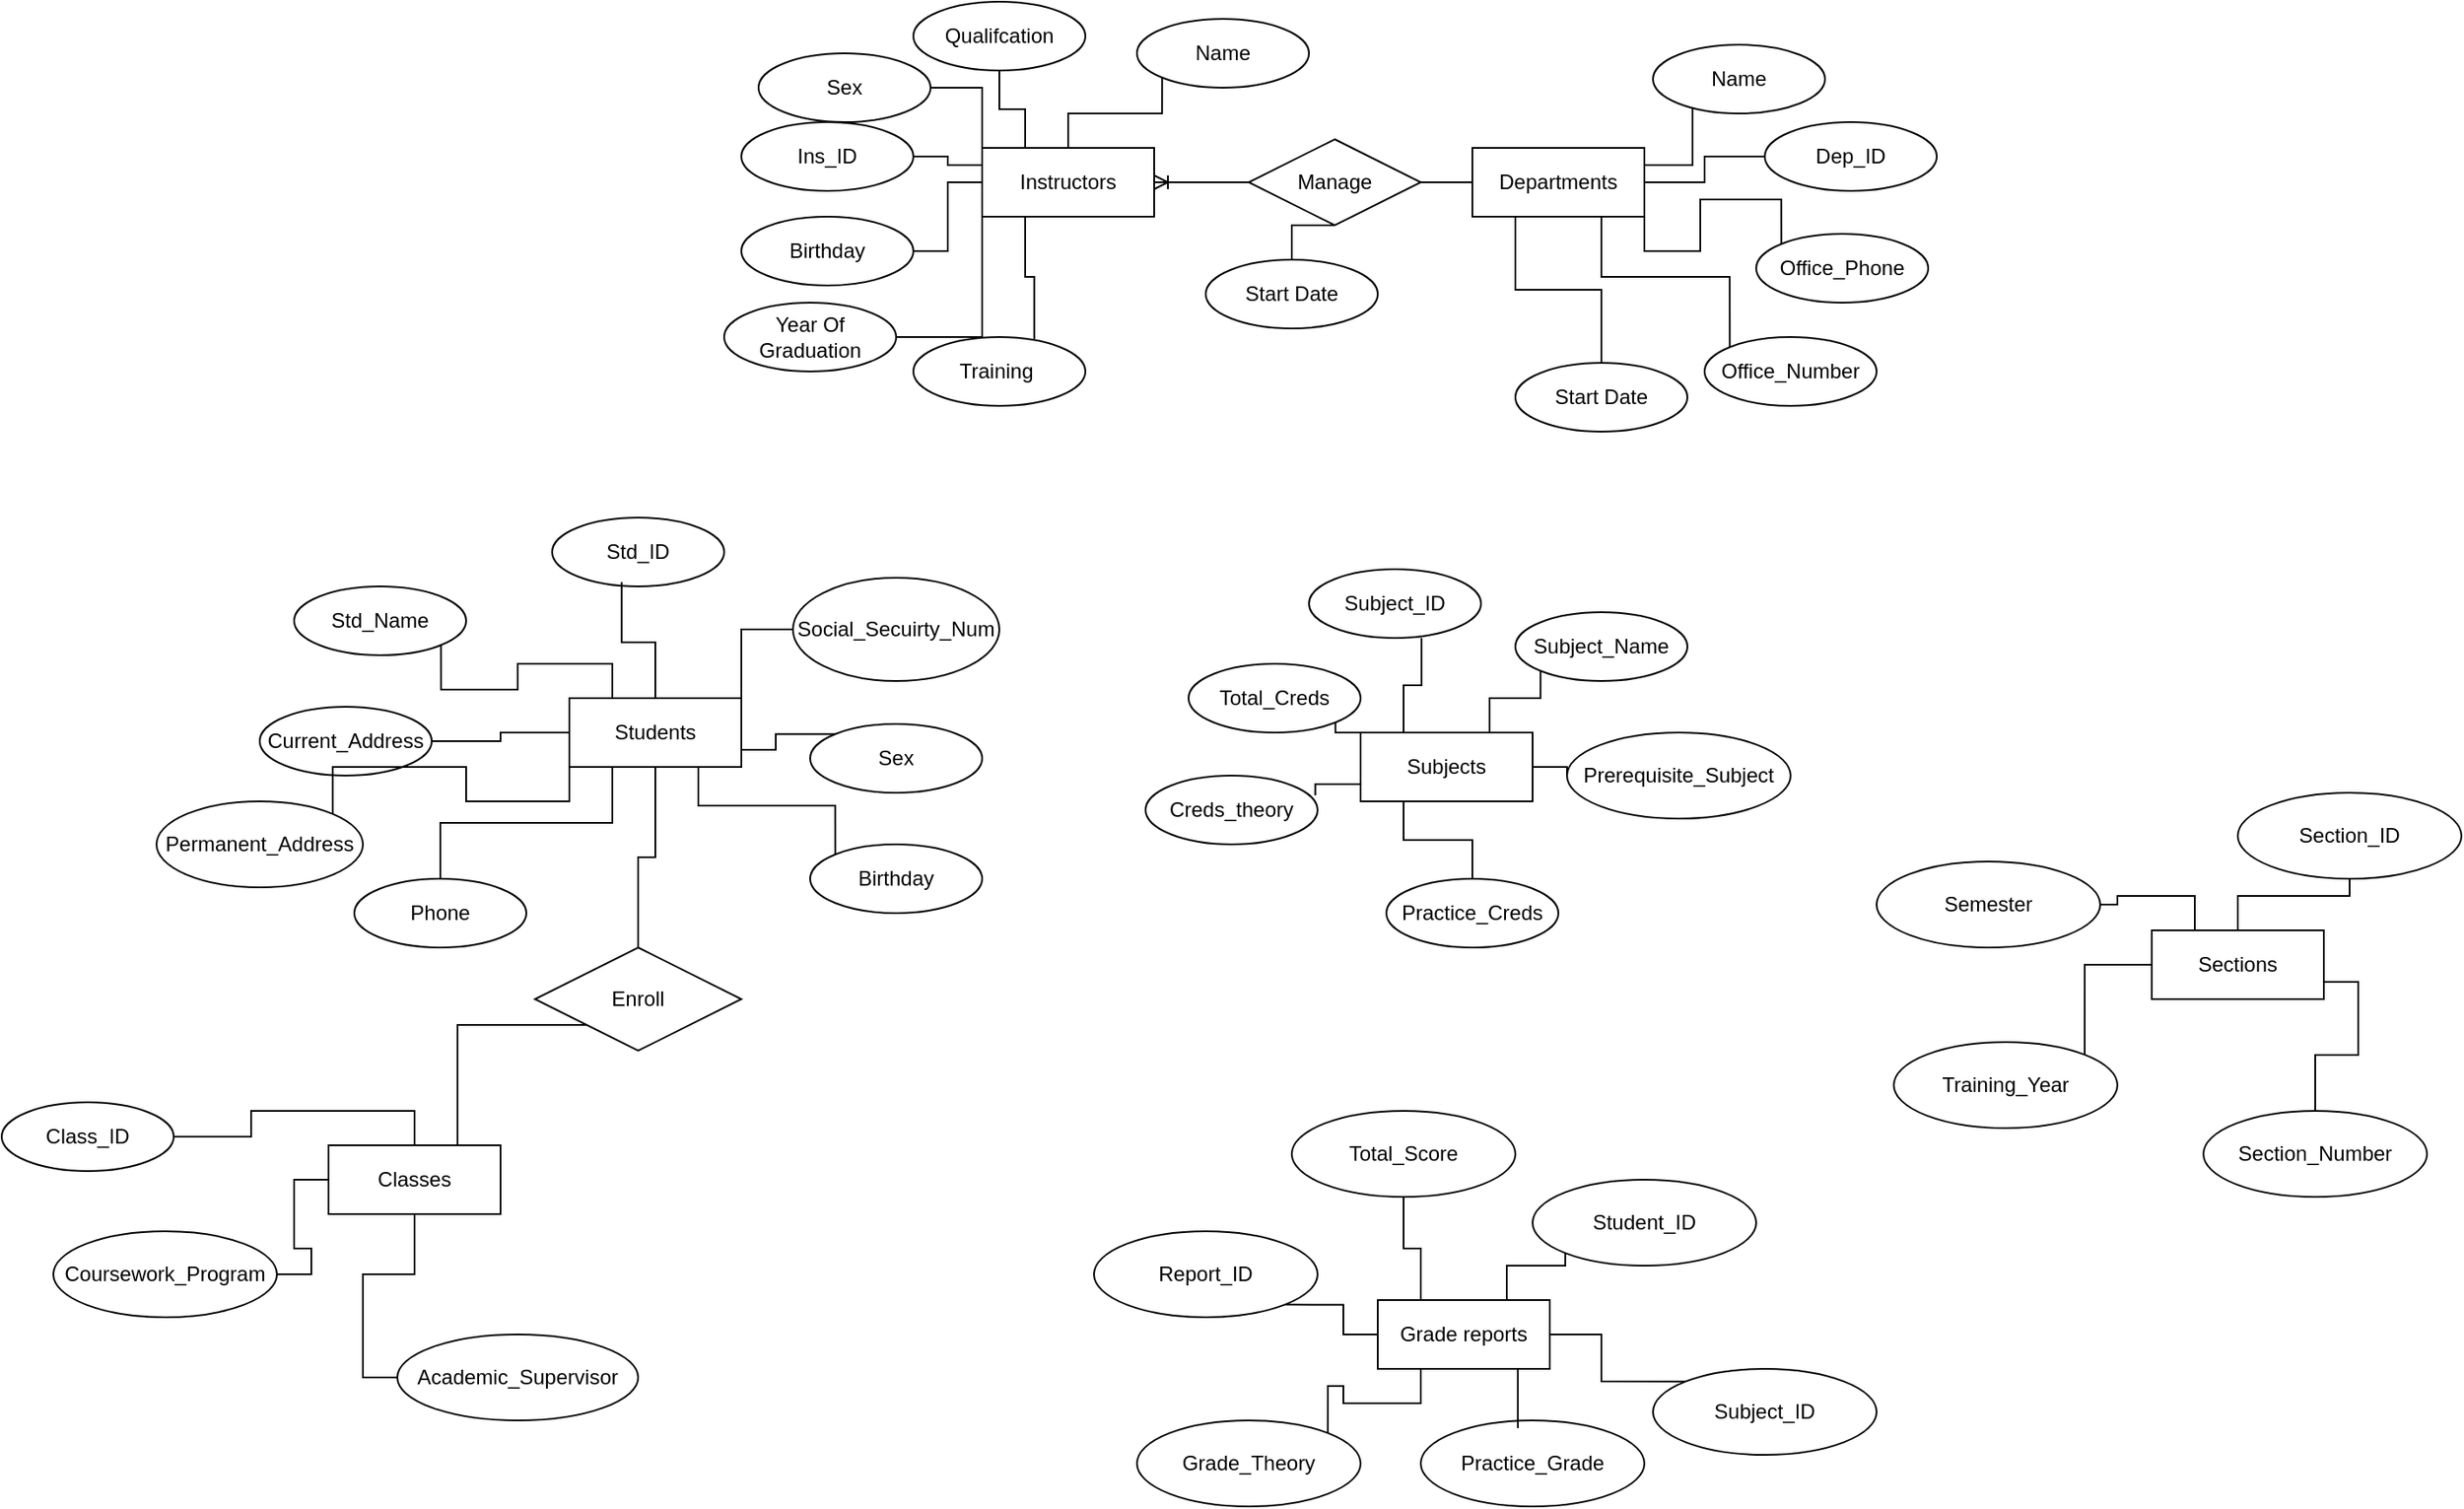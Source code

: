 <mxfile version="26.0.11">
  <diagram id="R2lEEEUBdFMjLlhIrx00" name="Page-1">
    <mxGraphModel dx="2465" dy="1005" grid="1" gridSize="10" guides="1" tooltips="1" connect="1" arrows="1" fold="1" page="1" pageScale="1" pageWidth="850" pageHeight="1100" math="0" shadow="0" extFonts="Permanent Marker^https://fonts.googleapis.com/css?family=Permanent+Marker">
      <root>
        <mxCell id="0" />
        <mxCell id="1" parent="0" />
        <mxCell id="OO_mj3jUhyiRYIfF3Iy0-56" style="edgeStyle=orthogonalEdgeStyle;rounded=0;orthogonalLoop=1;jettySize=auto;html=1;entryX=1;entryY=0.5;entryDx=0;entryDy=0;endArrow=none;startFill=0;" edge="1" parent="1" source="b0n5neDOJTrzBqEPWJX2-1" target="b0n5neDOJTrzBqEPWJX2-9">
          <mxGeometry relative="1" as="geometry" />
        </mxCell>
        <mxCell id="OO_mj3jUhyiRYIfF3Iy0-58" style="edgeStyle=orthogonalEdgeStyle;rounded=0;orthogonalLoop=1;jettySize=auto;html=1;entryX=1;entryY=0.5;entryDx=0;entryDy=0;endArrow=none;startFill=0;" edge="1" parent="1" source="b0n5neDOJTrzBqEPWJX2-1" target="b0n5neDOJTrzBqEPWJX2-9">
          <mxGeometry relative="1" as="geometry" />
        </mxCell>
        <mxCell id="OO_mj3jUhyiRYIfF3Iy0-61" style="edgeStyle=orthogonalEdgeStyle;rounded=0;orthogonalLoop=1;jettySize=auto;html=1;exitX=1;exitY=0.5;exitDx=0;exitDy=0;entryX=0;entryY=0.5;entryDx=0;entryDy=0;endArrow=none;startFill=0;" edge="1" parent="1" source="b0n5neDOJTrzBqEPWJX2-1" target="b0n5neDOJTrzBqEPWJX2-7">
          <mxGeometry relative="1" as="geometry" />
        </mxCell>
        <mxCell id="OO_mj3jUhyiRYIfF3Iy0-62" style="edgeStyle=orthogonalEdgeStyle;rounded=0;orthogonalLoop=1;jettySize=auto;html=1;exitX=1;exitY=1;exitDx=0;exitDy=0;entryX=0;entryY=0;entryDx=0;entryDy=0;endArrow=none;startFill=0;" edge="1" parent="1" source="b0n5neDOJTrzBqEPWJX2-1" target="b0n5neDOJTrzBqEPWJX2-5">
          <mxGeometry relative="1" as="geometry" />
        </mxCell>
        <mxCell id="OO_mj3jUhyiRYIfF3Iy0-63" style="edgeStyle=orthogonalEdgeStyle;rounded=0;orthogonalLoop=1;jettySize=auto;html=1;exitX=0.75;exitY=1;exitDx=0;exitDy=0;entryX=0;entryY=0;entryDx=0;entryDy=0;endArrow=none;startFill=0;" edge="1" parent="1" source="b0n5neDOJTrzBqEPWJX2-1" target="b0n5neDOJTrzBqEPWJX2-6">
          <mxGeometry relative="1" as="geometry" />
        </mxCell>
        <mxCell id="OO_mj3jUhyiRYIfF3Iy0-64" style="edgeStyle=orthogonalEdgeStyle;rounded=0;orthogonalLoop=1;jettySize=auto;html=1;exitX=0.25;exitY=1;exitDx=0;exitDy=0;entryX=0.5;entryY=0;entryDx=0;entryDy=0;endArrow=none;startFill=0;" edge="1" parent="1" source="b0n5neDOJTrzBqEPWJX2-1" target="b0n5neDOJTrzBqEPWJX2-4">
          <mxGeometry relative="1" as="geometry" />
        </mxCell>
        <mxCell id="b0n5neDOJTrzBqEPWJX2-1" value="Departments" style="whiteSpace=wrap;html=1;align=center;" parent="1" vertex="1">
          <mxGeometry x="155" y="250" width="100" height="40" as="geometry" />
        </mxCell>
        <mxCell id="OO_mj3jUhyiRYIfF3Iy0-67" style="edgeStyle=orthogonalEdgeStyle;rounded=0;orthogonalLoop=1;jettySize=auto;html=1;exitX=0;exitY=1;exitDx=0;exitDy=0;entryX=1;entryY=0.5;entryDx=0;entryDy=0;endArrow=none;startFill=0;" edge="1" parent="1" source="b0n5neDOJTrzBqEPWJX2-2" target="OO_mj3jUhyiRYIfF3Iy0-13">
          <mxGeometry relative="1" as="geometry" />
        </mxCell>
        <mxCell id="OO_mj3jUhyiRYIfF3Iy0-68" style="edgeStyle=orthogonalEdgeStyle;rounded=0;orthogonalLoop=1;jettySize=auto;html=1;exitX=0;exitY=0.5;exitDx=0;exitDy=0;endArrow=none;startFill=0;" edge="1" parent="1" source="b0n5neDOJTrzBqEPWJX2-2" target="b0n5neDOJTrzBqEPWJX2-10">
          <mxGeometry relative="1" as="geometry" />
        </mxCell>
        <mxCell id="OO_mj3jUhyiRYIfF3Iy0-69" style="edgeStyle=orthogonalEdgeStyle;rounded=0;orthogonalLoop=1;jettySize=auto;html=1;exitX=0;exitY=0.25;exitDx=0;exitDy=0;entryX=1;entryY=0.5;entryDx=0;entryDy=0;endArrow=none;startFill=0;" edge="1" parent="1" source="b0n5neDOJTrzBqEPWJX2-2" target="b0n5neDOJTrzBqEPWJX2-11">
          <mxGeometry relative="1" as="geometry" />
        </mxCell>
        <mxCell id="OO_mj3jUhyiRYIfF3Iy0-70" style="edgeStyle=orthogonalEdgeStyle;rounded=0;orthogonalLoop=1;jettySize=auto;html=1;exitX=0;exitY=0;exitDx=0;exitDy=0;entryX=1;entryY=0.5;entryDx=0;entryDy=0;endArrow=none;startFill=0;" edge="1" parent="1" source="b0n5neDOJTrzBqEPWJX2-2" target="b0n5neDOJTrzBqEPWJX2-15">
          <mxGeometry relative="1" as="geometry" />
        </mxCell>
        <mxCell id="OO_mj3jUhyiRYIfF3Iy0-71" style="edgeStyle=orthogonalEdgeStyle;rounded=0;orthogonalLoop=1;jettySize=auto;html=1;exitX=0.25;exitY=0;exitDx=0;exitDy=0;entryX=0.5;entryY=1;entryDx=0;entryDy=0;endArrow=none;startFill=0;" edge="1" parent="1" source="b0n5neDOJTrzBqEPWJX2-2" target="b0n5neDOJTrzBqEPWJX2-16">
          <mxGeometry relative="1" as="geometry" />
        </mxCell>
        <mxCell id="OO_mj3jUhyiRYIfF3Iy0-72" style="edgeStyle=orthogonalEdgeStyle;rounded=0;orthogonalLoop=1;jettySize=auto;html=1;exitX=0.5;exitY=0;exitDx=0;exitDy=0;entryX=0;entryY=1;entryDx=0;entryDy=0;endArrow=none;startFill=0;" edge="1" parent="1" source="b0n5neDOJTrzBqEPWJX2-2" target="b0n5neDOJTrzBqEPWJX2-14">
          <mxGeometry relative="1" as="geometry" />
        </mxCell>
        <mxCell id="b0n5neDOJTrzBqEPWJX2-2" value="Instructors" style="whiteSpace=wrap;html=1;align=center;" parent="1" vertex="1">
          <mxGeometry x="-130" y="250" width="100" height="40" as="geometry" />
        </mxCell>
        <mxCell id="b0n5neDOJTrzBqEPWJX2-4" value="Start Date" style="ellipse;whiteSpace=wrap;html=1;align=center;" parent="1" vertex="1">
          <mxGeometry x="180" y="375" width="100" height="40" as="geometry" />
        </mxCell>
        <mxCell id="b0n5neDOJTrzBqEPWJX2-5" value="Office_Phone" style="ellipse;whiteSpace=wrap;html=1;align=center;" parent="1" vertex="1">
          <mxGeometry x="320" y="300" width="100" height="40" as="geometry" />
        </mxCell>
        <mxCell id="b0n5neDOJTrzBqEPWJX2-6" value="Office_Number" style="ellipse;whiteSpace=wrap;html=1;align=center;" parent="1" vertex="1">
          <mxGeometry x="290" y="360" width="100" height="40" as="geometry" />
        </mxCell>
        <mxCell id="b0n5neDOJTrzBqEPWJX2-7" value="Dep_ID" style="ellipse;whiteSpace=wrap;html=1;align=center;" parent="1" vertex="1">
          <mxGeometry x="325" y="235" width="100" height="40" as="geometry" />
        </mxCell>
        <mxCell id="b0n5neDOJTrzBqEPWJX2-8" value="Name" style="ellipse;whiteSpace=wrap;html=1;align=center;" parent="1" vertex="1">
          <mxGeometry x="260" y="190" width="100" height="40" as="geometry" />
        </mxCell>
        <mxCell id="OO_mj3jUhyiRYIfF3Iy0-57" style="edgeStyle=orthogonalEdgeStyle;rounded=0;orthogonalLoop=1;jettySize=auto;html=1;exitX=0;exitY=0.5;exitDx=0;exitDy=0;entryX=1;entryY=0.5;entryDx=0;entryDy=0;endArrow=ERoneToMany;endFill=0;" edge="1" parent="1" source="b0n5neDOJTrzBqEPWJX2-9" target="b0n5neDOJTrzBqEPWJX2-2">
          <mxGeometry relative="1" as="geometry" />
        </mxCell>
        <mxCell id="OO_mj3jUhyiRYIfF3Iy0-65" style="edgeStyle=orthogonalEdgeStyle;rounded=0;orthogonalLoop=1;jettySize=auto;html=1;exitX=0.5;exitY=1;exitDx=0;exitDy=0;entryX=0.5;entryY=0;entryDx=0;entryDy=0;endArrow=none;startFill=0;" edge="1" parent="1" source="b0n5neDOJTrzBqEPWJX2-9" target="OO_mj3jUhyiRYIfF3Iy0-34">
          <mxGeometry relative="1" as="geometry" />
        </mxCell>
        <mxCell id="b0n5neDOJTrzBqEPWJX2-9" value="Manage" style="shape=rhombus;perimeter=rhombusPerimeter;whiteSpace=wrap;html=1;align=center;" parent="1" vertex="1">
          <mxGeometry x="25" y="245" width="100" height="50" as="geometry" />
        </mxCell>
        <mxCell id="b0n5neDOJTrzBqEPWJX2-10" value="Birthday" style="ellipse;whiteSpace=wrap;html=1;align=center;" parent="1" vertex="1">
          <mxGeometry x="-270" y="290" width="100" height="40" as="geometry" />
        </mxCell>
        <mxCell id="b0n5neDOJTrzBqEPWJX2-11" value="Ins_ID" style="ellipse;whiteSpace=wrap;html=1;align=center;" parent="1" vertex="1">
          <mxGeometry x="-270" y="235" width="100" height="40" as="geometry" />
        </mxCell>
        <mxCell id="b0n5neDOJTrzBqEPWJX2-12" value="Creds_theory" style="ellipse;whiteSpace=wrap;html=1;align=center;" parent="1" vertex="1">
          <mxGeometry x="-35" y="615" width="100" height="40" as="geometry" />
        </mxCell>
        <mxCell id="b0n5neDOJTrzBqEPWJX2-13" value="Training&amp;nbsp;" style="ellipse;whiteSpace=wrap;html=1;align=center;" parent="1" vertex="1">
          <mxGeometry x="-170" y="360" width="100" height="40" as="geometry" />
        </mxCell>
        <mxCell id="b0n5neDOJTrzBqEPWJX2-14" value="Name" style="ellipse;whiteSpace=wrap;html=1;align=center;" parent="1" vertex="1">
          <mxGeometry x="-40" y="175" width="100" height="40" as="geometry" />
        </mxCell>
        <mxCell id="b0n5neDOJTrzBqEPWJX2-15" value="Sex" style="ellipse;whiteSpace=wrap;html=1;align=center;" parent="1" vertex="1">
          <mxGeometry x="-260" y="195" width="100" height="40" as="geometry" />
        </mxCell>
        <mxCell id="b0n5neDOJTrzBqEPWJX2-16" value="Qualifcation" style="ellipse;whiteSpace=wrap;html=1;align=center;" parent="1" vertex="1">
          <mxGeometry x="-170" y="165" width="100" height="40" as="geometry" />
        </mxCell>
        <mxCell id="b0n5neDOJTrzBqEPWJX2-17" value="Current_Address" style="ellipse;whiteSpace=wrap;html=1;align=center;" parent="1" vertex="1">
          <mxGeometry x="-550" y="575" width="100" height="40" as="geometry" />
        </mxCell>
        <mxCell id="OO_mj3jUhyiRYIfF3Iy0-22" style="edgeStyle=orthogonalEdgeStyle;rounded=0;orthogonalLoop=1;jettySize=auto;html=1;exitX=0.25;exitY=0;exitDx=0;exitDy=0;entryX=1;entryY=1;entryDx=0;entryDy=0;endArrow=none;startFill=0;" edge="1" parent="1" source="OO_mj3jUhyiRYIfF3Iy0-8" target="OO_mj3jUhyiRYIfF3Iy0-19">
          <mxGeometry relative="1" as="geometry" />
        </mxCell>
        <mxCell id="OO_mj3jUhyiRYIfF3Iy0-23" style="edgeStyle=orthogonalEdgeStyle;rounded=0;orthogonalLoop=1;jettySize=auto;html=1;exitX=0;exitY=0.5;exitDx=0;exitDy=0;entryX=1;entryY=0.5;entryDx=0;entryDy=0;endArrow=none;startFill=0;" edge="1" parent="1" source="OO_mj3jUhyiRYIfF3Iy0-8" target="b0n5neDOJTrzBqEPWJX2-17">
          <mxGeometry relative="1" as="geometry" />
        </mxCell>
        <mxCell id="OO_mj3jUhyiRYIfF3Iy0-24" style="edgeStyle=orthogonalEdgeStyle;rounded=0;orthogonalLoop=1;jettySize=auto;html=1;exitX=0;exitY=1;exitDx=0;exitDy=0;entryX=1;entryY=0;entryDx=0;entryDy=0;endArrow=none;startFill=0;" edge="1" parent="1" source="OO_mj3jUhyiRYIfF3Iy0-8" target="OO_mj3jUhyiRYIfF3Iy0-18">
          <mxGeometry relative="1" as="geometry" />
        </mxCell>
        <mxCell id="OO_mj3jUhyiRYIfF3Iy0-25" style="edgeStyle=orthogonalEdgeStyle;rounded=0;orthogonalLoop=1;jettySize=auto;html=1;exitX=0.25;exitY=1;exitDx=0;exitDy=0;entryX=0.5;entryY=0;entryDx=0;entryDy=0;endArrow=none;startFill=0;" edge="1" parent="1" source="OO_mj3jUhyiRYIfF3Iy0-8" target="OO_mj3jUhyiRYIfF3Iy0-15">
          <mxGeometry relative="1" as="geometry" />
        </mxCell>
        <mxCell id="OO_mj3jUhyiRYIfF3Iy0-26" style="edgeStyle=orthogonalEdgeStyle;rounded=0;orthogonalLoop=1;jettySize=auto;html=1;exitX=0.75;exitY=1;exitDx=0;exitDy=0;entryX=0;entryY=0;entryDx=0;entryDy=0;endArrow=none;startFill=0;" edge="1" parent="1" source="OO_mj3jUhyiRYIfF3Iy0-8" target="OO_mj3jUhyiRYIfF3Iy0-20">
          <mxGeometry relative="1" as="geometry" />
        </mxCell>
        <mxCell id="OO_mj3jUhyiRYIfF3Iy0-27" style="edgeStyle=orthogonalEdgeStyle;rounded=0;orthogonalLoop=1;jettySize=auto;html=1;exitX=1;exitY=0.75;exitDx=0;exitDy=0;entryX=0;entryY=0;entryDx=0;entryDy=0;endArrow=none;startFill=0;" edge="1" parent="1" source="OO_mj3jUhyiRYIfF3Iy0-8" target="OO_mj3jUhyiRYIfF3Iy0-17">
          <mxGeometry relative="1" as="geometry" />
        </mxCell>
        <mxCell id="OO_mj3jUhyiRYIfF3Iy0-28" style="edgeStyle=orthogonalEdgeStyle;rounded=0;orthogonalLoop=1;jettySize=auto;html=1;exitX=1;exitY=0;exitDx=0;exitDy=0;entryX=0;entryY=0.5;entryDx=0;entryDy=0;endArrow=none;startFill=0;" edge="1" parent="1" source="OO_mj3jUhyiRYIfF3Iy0-8" target="OO_mj3jUhyiRYIfF3Iy0-14">
          <mxGeometry relative="1" as="geometry" />
        </mxCell>
        <mxCell id="OO_mj3jUhyiRYIfF3Iy0-88" style="edgeStyle=orthogonalEdgeStyle;rounded=0;orthogonalLoop=1;jettySize=auto;html=1;exitX=0.5;exitY=1;exitDx=0;exitDy=0;entryX=0.5;entryY=0;entryDx=0;entryDy=0;endArrow=none;startFill=0;" edge="1" parent="1" source="OO_mj3jUhyiRYIfF3Iy0-8" target="OO_mj3jUhyiRYIfF3Iy0-85">
          <mxGeometry relative="1" as="geometry" />
        </mxCell>
        <mxCell id="OO_mj3jUhyiRYIfF3Iy0-8" value="Students" style="whiteSpace=wrap;html=1;align=center;" vertex="1" parent="1">
          <mxGeometry x="-370" y="570" width="100" height="40" as="geometry" />
        </mxCell>
        <mxCell id="OO_mj3jUhyiRYIfF3Iy0-73" style="edgeStyle=orthogonalEdgeStyle;rounded=0;orthogonalLoop=1;jettySize=auto;html=1;exitX=1;exitY=0.5;exitDx=0;exitDy=0;entryX=0;entryY=0.5;entryDx=0;entryDy=0;endArrow=none;startFill=0;" edge="1" parent="1" source="OO_mj3jUhyiRYIfF3Iy0-9" target="OO_mj3jUhyiRYIfF3Iy0-32">
          <mxGeometry relative="1" as="geometry" />
        </mxCell>
        <mxCell id="OO_mj3jUhyiRYIfF3Iy0-74" style="edgeStyle=orthogonalEdgeStyle;rounded=0;orthogonalLoop=1;jettySize=auto;html=1;exitX=0.75;exitY=0;exitDx=0;exitDy=0;entryX=0;entryY=1;entryDx=0;entryDy=0;endArrow=none;startFill=0;" edge="1" parent="1" source="OO_mj3jUhyiRYIfF3Iy0-9" target="OO_mj3jUhyiRYIfF3Iy0-35">
          <mxGeometry relative="1" as="geometry" />
        </mxCell>
        <mxCell id="OO_mj3jUhyiRYIfF3Iy0-76" style="edgeStyle=orthogonalEdgeStyle;rounded=0;orthogonalLoop=1;jettySize=auto;html=1;exitX=0;exitY=0;exitDx=0;exitDy=0;entryX=1;entryY=1;entryDx=0;entryDy=0;endArrow=none;startFill=0;" edge="1" parent="1" source="OO_mj3jUhyiRYIfF3Iy0-9" target="OO_mj3jUhyiRYIfF3Iy0-30">
          <mxGeometry relative="1" as="geometry" />
        </mxCell>
        <mxCell id="OO_mj3jUhyiRYIfF3Iy0-78" style="edgeStyle=orthogonalEdgeStyle;rounded=0;orthogonalLoop=1;jettySize=auto;html=1;exitX=0.25;exitY=1;exitDx=0;exitDy=0;entryX=0.5;entryY=0;entryDx=0;entryDy=0;endArrow=none;startFill=0;" edge="1" parent="1" source="OO_mj3jUhyiRYIfF3Iy0-9" target="OO_mj3jUhyiRYIfF3Iy0-31">
          <mxGeometry relative="1" as="geometry" />
        </mxCell>
        <mxCell id="OO_mj3jUhyiRYIfF3Iy0-9" value="Subjects" style="whiteSpace=wrap;html=1;align=center;" vertex="1" parent="1">
          <mxGeometry x="90" y="590" width="100" height="40" as="geometry" />
        </mxCell>
        <mxCell id="OO_mj3jUhyiRYIfF3Iy0-43" style="edgeStyle=orthogonalEdgeStyle;rounded=0;orthogonalLoop=1;jettySize=auto;html=1;exitX=0;exitY=0.5;exitDx=0;exitDy=0;entryX=1;entryY=0.5;entryDx=0;entryDy=0;endArrow=none;startFill=0;" edge="1" parent="1" source="OO_mj3jUhyiRYIfF3Iy0-10" target="OO_mj3jUhyiRYIfF3Iy0-37">
          <mxGeometry relative="1" as="geometry" />
        </mxCell>
        <mxCell id="OO_mj3jUhyiRYIfF3Iy0-44" style="edgeStyle=orthogonalEdgeStyle;rounded=0;orthogonalLoop=1;jettySize=auto;html=1;exitX=0.5;exitY=0;exitDx=0;exitDy=0;endArrow=none;startFill=0;" edge="1" parent="1" source="OO_mj3jUhyiRYIfF3Iy0-10" target="OO_mj3jUhyiRYIfF3Iy0-36">
          <mxGeometry relative="1" as="geometry" />
        </mxCell>
        <mxCell id="OO_mj3jUhyiRYIfF3Iy0-45" style="edgeStyle=orthogonalEdgeStyle;rounded=0;orthogonalLoop=1;jettySize=auto;html=1;exitX=0.5;exitY=1;exitDx=0;exitDy=0;entryX=0;entryY=0.5;entryDx=0;entryDy=0;endArrow=none;startFill=0;" edge="1" parent="1" source="OO_mj3jUhyiRYIfF3Iy0-10" target="OO_mj3jUhyiRYIfF3Iy0-38">
          <mxGeometry relative="1" as="geometry" />
        </mxCell>
        <mxCell id="OO_mj3jUhyiRYIfF3Iy0-10" value="Classes" style="whiteSpace=wrap;html=1;align=center;" vertex="1" parent="1">
          <mxGeometry x="-510" y="830" width="100" height="40" as="geometry" />
        </mxCell>
        <mxCell id="OO_mj3jUhyiRYIfF3Iy0-79" style="edgeStyle=orthogonalEdgeStyle;rounded=0;orthogonalLoop=1;jettySize=auto;html=1;exitX=0.25;exitY=0;exitDx=0;exitDy=0;entryX=0.5;entryY=1;entryDx=0;entryDy=0;endArrow=none;endFill=1;startFill=0;" edge="1" parent="1" source="OO_mj3jUhyiRYIfF3Iy0-11" target="OO_mj3jUhyiRYIfF3Iy0-51">
          <mxGeometry relative="1" as="geometry" />
        </mxCell>
        <mxCell id="OO_mj3jUhyiRYIfF3Iy0-80" style="edgeStyle=orthogonalEdgeStyle;rounded=0;orthogonalLoop=1;jettySize=auto;html=1;exitX=0.75;exitY=0;exitDx=0;exitDy=0;entryX=0;entryY=1;entryDx=0;entryDy=0;endArrow=none;endFill=1;startFill=0;" edge="1" parent="1" source="OO_mj3jUhyiRYIfF3Iy0-11" target="OO_mj3jUhyiRYIfF3Iy0-52">
          <mxGeometry relative="1" as="geometry" />
        </mxCell>
        <mxCell id="OO_mj3jUhyiRYIfF3Iy0-81" style="edgeStyle=orthogonalEdgeStyle;rounded=0;orthogonalLoop=1;jettySize=auto;html=1;exitX=1;exitY=0.5;exitDx=0;exitDy=0;entryX=0;entryY=0;entryDx=0;entryDy=0;endArrow=none;endFill=1;startFill=0;" edge="1" parent="1" source="OO_mj3jUhyiRYIfF3Iy0-11" target="OO_mj3jUhyiRYIfF3Iy0-55">
          <mxGeometry relative="1" as="geometry" />
        </mxCell>
        <mxCell id="OO_mj3jUhyiRYIfF3Iy0-84" style="edgeStyle=orthogonalEdgeStyle;rounded=0;orthogonalLoop=1;jettySize=auto;html=1;exitX=0;exitY=0.5;exitDx=0;exitDy=0;entryX=1;entryY=1;entryDx=0;entryDy=0;endArrow=none;endFill=1;startFill=0;" edge="1" parent="1" source="OO_mj3jUhyiRYIfF3Iy0-11" target="OO_mj3jUhyiRYIfF3Iy0-54">
          <mxGeometry relative="1" as="geometry" />
        </mxCell>
        <mxCell id="OO_mj3jUhyiRYIfF3Iy0-11" value="Grade reports" style="whiteSpace=wrap;html=1;align=center;" vertex="1" parent="1">
          <mxGeometry x="100" y="920" width="100" height="40" as="geometry" />
        </mxCell>
        <mxCell id="OO_mj3jUhyiRYIfF3Iy0-46" style="edgeStyle=orthogonalEdgeStyle;rounded=0;orthogonalLoop=1;jettySize=auto;html=1;exitX=0.25;exitY=0;exitDx=0;exitDy=0;endArrow=none;startFill=0;" edge="1" parent="1" source="OO_mj3jUhyiRYIfF3Iy0-12" target="OO_mj3jUhyiRYIfF3Iy0-42">
          <mxGeometry relative="1" as="geometry" />
        </mxCell>
        <mxCell id="OO_mj3jUhyiRYIfF3Iy0-47" style="edgeStyle=orthogonalEdgeStyle;rounded=0;orthogonalLoop=1;jettySize=auto;html=1;exitX=0.5;exitY=0;exitDx=0;exitDy=0;endArrow=none;startFill=0;" edge="1" parent="1" source="OO_mj3jUhyiRYIfF3Iy0-12" target="OO_mj3jUhyiRYIfF3Iy0-41">
          <mxGeometry relative="1" as="geometry" />
        </mxCell>
        <mxCell id="OO_mj3jUhyiRYIfF3Iy0-48" style="edgeStyle=orthogonalEdgeStyle;rounded=0;orthogonalLoop=1;jettySize=auto;html=1;exitX=1;exitY=0.75;exitDx=0;exitDy=0;endArrow=none;startFill=0;" edge="1" parent="1" source="OO_mj3jUhyiRYIfF3Iy0-12" target="OO_mj3jUhyiRYIfF3Iy0-40">
          <mxGeometry relative="1" as="geometry" />
        </mxCell>
        <mxCell id="OO_mj3jUhyiRYIfF3Iy0-49" style="edgeStyle=orthogonalEdgeStyle;rounded=0;orthogonalLoop=1;jettySize=auto;html=1;exitX=0;exitY=0.5;exitDx=0;exitDy=0;entryX=1;entryY=0;entryDx=0;entryDy=0;endArrow=none;startFill=0;" edge="1" parent="1" source="OO_mj3jUhyiRYIfF3Iy0-12" target="OO_mj3jUhyiRYIfF3Iy0-39">
          <mxGeometry relative="1" as="geometry" />
        </mxCell>
        <mxCell id="OO_mj3jUhyiRYIfF3Iy0-12" value="Sections" style="whiteSpace=wrap;html=1;align=center;" vertex="1" parent="1">
          <mxGeometry x="550" y="705" width="100" height="40" as="geometry" />
        </mxCell>
        <mxCell id="OO_mj3jUhyiRYIfF3Iy0-13" value="Year Of Graduation" style="ellipse;whiteSpace=wrap;html=1;align=center;" vertex="1" parent="1">
          <mxGeometry x="-280" y="340" width="100" height="40" as="geometry" />
        </mxCell>
        <mxCell id="OO_mj3jUhyiRYIfF3Iy0-14" value="Social_Secuirty_Num" style="ellipse;whiteSpace=wrap;html=1;align=center;" vertex="1" parent="1">
          <mxGeometry x="-240" y="500" width="120" height="60" as="geometry" />
        </mxCell>
        <mxCell id="OO_mj3jUhyiRYIfF3Iy0-15" value="Phone" style="ellipse;whiteSpace=wrap;html=1;align=center;" vertex="1" parent="1">
          <mxGeometry x="-495" y="675" width="100" height="40" as="geometry" />
        </mxCell>
        <mxCell id="OO_mj3jUhyiRYIfF3Iy0-16" value="Std_ID" style="ellipse;whiteSpace=wrap;html=1;align=center;" vertex="1" parent="1">
          <mxGeometry x="-380" y="465" width="100" height="40" as="geometry" />
        </mxCell>
        <mxCell id="OO_mj3jUhyiRYIfF3Iy0-17" value="Sex" style="ellipse;whiteSpace=wrap;html=1;align=center;" vertex="1" parent="1">
          <mxGeometry x="-230" y="585" width="100" height="40" as="geometry" />
        </mxCell>
        <mxCell id="OO_mj3jUhyiRYIfF3Iy0-18" value="Permanent_Address" style="ellipse;whiteSpace=wrap;html=1;align=center;" vertex="1" parent="1">
          <mxGeometry x="-610" y="630" width="120" height="50" as="geometry" />
        </mxCell>
        <mxCell id="OO_mj3jUhyiRYIfF3Iy0-19" value="Std_Name" style="ellipse;whiteSpace=wrap;html=1;align=center;" vertex="1" parent="1">
          <mxGeometry x="-530" y="505" width="100" height="40" as="geometry" />
        </mxCell>
        <mxCell id="OO_mj3jUhyiRYIfF3Iy0-20" value="Birthday" style="ellipse;whiteSpace=wrap;html=1;align=center;" vertex="1" parent="1">
          <mxGeometry x="-230" y="655" width="100" height="40" as="geometry" />
        </mxCell>
        <mxCell id="OO_mj3jUhyiRYIfF3Iy0-21" style="edgeStyle=orthogonalEdgeStyle;rounded=0;orthogonalLoop=1;jettySize=auto;html=1;exitX=0.5;exitY=0;exitDx=0;exitDy=0;entryX=0.404;entryY=0.938;entryDx=0;entryDy=0;entryPerimeter=0;endArrow=none;startFill=0;" edge="1" parent="1" source="OO_mj3jUhyiRYIfF3Iy0-8" target="OO_mj3jUhyiRYIfF3Iy0-16">
          <mxGeometry relative="1" as="geometry" />
        </mxCell>
        <mxCell id="OO_mj3jUhyiRYIfF3Iy0-30" value="Total_Creds" style="ellipse;whiteSpace=wrap;html=1;align=center;" vertex="1" parent="1">
          <mxGeometry x="-10" y="550" width="100" height="40" as="geometry" />
        </mxCell>
        <mxCell id="OO_mj3jUhyiRYIfF3Iy0-31" value="Practice_Creds" style="ellipse;whiteSpace=wrap;html=1;align=center;" vertex="1" parent="1">
          <mxGeometry x="105" y="675" width="100" height="40" as="geometry" />
        </mxCell>
        <mxCell id="OO_mj3jUhyiRYIfF3Iy0-32" value="Prerequisite_Subject" style="ellipse;whiteSpace=wrap;html=1;align=center;" vertex="1" parent="1">
          <mxGeometry x="210" y="590" width="130" height="50" as="geometry" />
        </mxCell>
        <mxCell id="OO_mj3jUhyiRYIfF3Iy0-33" value="Subject_ID" style="ellipse;whiteSpace=wrap;html=1;align=center;" vertex="1" parent="1">
          <mxGeometry x="60" y="495" width="100" height="40" as="geometry" />
        </mxCell>
        <mxCell id="OO_mj3jUhyiRYIfF3Iy0-34" value="Start Date" style="ellipse;whiteSpace=wrap;html=1;align=center;" vertex="1" parent="1">
          <mxGeometry y="315" width="100" height="40" as="geometry" />
        </mxCell>
        <mxCell id="OO_mj3jUhyiRYIfF3Iy0-35" value="Subject_Name" style="ellipse;whiteSpace=wrap;html=1;align=center;" vertex="1" parent="1">
          <mxGeometry x="180" y="520" width="100" height="40" as="geometry" />
        </mxCell>
        <mxCell id="OO_mj3jUhyiRYIfF3Iy0-36" value="Class_ID" style="ellipse;whiteSpace=wrap;html=1;align=center;" vertex="1" parent="1">
          <mxGeometry x="-700" y="805" width="100" height="40" as="geometry" />
        </mxCell>
        <mxCell id="OO_mj3jUhyiRYIfF3Iy0-37" value="Coursework_Program" style="ellipse;whiteSpace=wrap;html=1;align=center;" vertex="1" parent="1">
          <mxGeometry x="-670" y="880" width="130" height="50" as="geometry" />
        </mxCell>
        <mxCell id="OO_mj3jUhyiRYIfF3Iy0-38" value="Academic_Supervisor" style="ellipse;whiteSpace=wrap;html=1;align=center;" vertex="1" parent="1">
          <mxGeometry x="-470" y="940" width="140" height="50" as="geometry" />
        </mxCell>
        <mxCell id="OO_mj3jUhyiRYIfF3Iy0-39" value="Training_Year" style="ellipse;whiteSpace=wrap;html=1;align=center;" vertex="1" parent="1">
          <mxGeometry x="400" y="770" width="130" height="50" as="geometry" />
        </mxCell>
        <mxCell id="OO_mj3jUhyiRYIfF3Iy0-40" value="Section_Number" style="ellipse;whiteSpace=wrap;html=1;align=center;" vertex="1" parent="1">
          <mxGeometry x="580" y="810" width="130" height="50" as="geometry" />
        </mxCell>
        <mxCell id="OO_mj3jUhyiRYIfF3Iy0-41" value="Section_ID" style="ellipse;whiteSpace=wrap;html=1;align=center;" vertex="1" parent="1">
          <mxGeometry x="600" y="625" width="130" height="50" as="geometry" />
        </mxCell>
        <mxCell id="OO_mj3jUhyiRYIfF3Iy0-42" value="Semester" style="ellipse;whiteSpace=wrap;html=1;align=center;" vertex="1" parent="1">
          <mxGeometry x="390" y="665" width="130" height="50" as="geometry" />
        </mxCell>
        <mxCell id="OO_mj3jUhyiRYIfF3Iy0-50" value="Grade_Theory" style="ellipse;whiteSpace=wrap;html=1;align=center;" vertex="1" parent="1">
          <mxGeometry x="-40" y="990" width="130" height="50" as="geometry" />
        </mxCell>
        <mxCell id="OO_mj3jUhyiRYIfF3Iy0-51" value="Total_Score" style="ellipse;whiteSpace=wrap;html=1;align=center;" vertex="1" parent="1">
          <mxGeometry x="50" y="810" width="130" height="50" as="geometry" />
        </mxCell>
        <mxCell id="OO_mj3jUhyiRYIfF3Iy0-52" value="Student_ID" style="ellipse;whiteSpace=wrap;html=1;align=center;" vertex="1" parent="1">
          <mxGeometry x="190" y="850" width="130" height="50" as="geometry" />
        </mxCell>
        <mxCell id="OO_mj3jUhyiRYIfF3Iy0-53" value="Practice_Grade" style="ellipse;whiteSpace=wrap;html=1;align=center;" vertex="1" parent="1">
          <mxGeometry x="125" y="990" width="130" height="50" as="geometry" />
        </mxCell>
        <mxCell id="OO_mj3jUhyiRYIfF3Iy0-54" value="Report_ID" style="ellipse;whiteSpace=wrap;html=1;align=center;" vertex="1" parent="1">
          <mxGeometry x="-65" y="880" width="130" height="50" as="geometry" />
        </mxCell>
        <mxCell id="OO_mj3jUhyiRYIfF3Iy0-55" value="Subject_ID" style="ellipse;whiteSpace=wrap;html=1;align=center;" vertex="1" parent="1">
          <mxGeometry x="260" y="960" width="130" height="50" as="geometry" />
        </mxCell>
        <mxCell id="OO_mj3jUhyiRYIfF3Iy0-59" style="edgeStyle=orthogonalEdgeStyle;rounded=0;orthogonalLoop=1;jettySize=auto;html=1;exitX=1;exitY=0.25;exitDx=0;exitDy=0;entryX=0.23;entryY=0.92;entryDx=0;entryDy=0;entryPerimeter=0;endArrow=none;startFill=0;" edge="1" parent="1" source="b0n5neDOJTrzBqEPWJX2-1" target="b0n5neDOJTrzBqEPWJX2-8">
          <mxGeometry relative="1" as="geometry" />
        </mxCell>
        <mxCell id="OO_mj3jUhyiRYIfF3Iy0-66" style="edgeStyle=orthogonalEdgeStyle;rounded=0;orthogonalLoop=1;jettySize=auto;html=1;exitX=0.25;exitY=1;exitDx=0;exitDy=0;entryX=0.703;entryY=0.032;entryDx=0;entryDy=0;entryPerimeter=0;endArrow=none;startFill=0;" edge="1" parent="1" source="b0n5neDOJTrzBqEPWJX2-2" target="b0n5neDOJTrzBqEPWJX2-13">
          <mxGeometry relative="1" as="geometry" />
        </mxCell>
        <mxCell id="OO_mj3jUhyiRYIfF3Iy0-75" style="edgeStyle=orthogonalEdgeStyle;rounded=0;orthogonalLoop=1;jettySize=auto;html=1;exitX=0.25;exitY=0;exitDx=0;exitDy=0;entryX=0.654;entryY=1;entryDx=0;entryDy=0;entryPerimeter=0;endArrow=none;startFill=0;" edge="1" parent="1" source="OO_mj3jUhyiRYIfF3Iy0-9" target="OO_mj3jUhyiRYIfF3Iy0-33">
          <mxGeometry relative="1" as="geometry" />
        </mxCell>
        <mxCell id="OO_mj3jUhyiRYIfF3Iy0-77" style="edgeStyle=orthogonalEdgeStyle;rounded=0;orthogonalLoop=1;jettySize=auto;html=1;exitX=0;exitY=0.75;exitDx=0;exitDy=0;entryX=0.987;entryY=0.286;entryDx=0;entryDy=0;entryPerimeter=0;endArrow=none;startFill=0;" edge="1" parent="1" source="OO_mj3jUhyiRYIfF3Iy0-9" target="b0n5neDOJTrzBqEPWJX2-12">
          <mxGeometry relative="1" as="geometry" />
        </mxCell>
        <mxCell id="OO_mj3jUhyiRYIfF3Iy0-82" style="edgeStyle=orthogonalEdgeStyle;rounded=0;orthogonalLoop=1;jettySize=auto;html=1;exitX=0.75;exitY=1;exitDx=0;exitDy=0;entryX=0.434;entryY=0.089;entryDx=0;entryDy=0;entryPerimeter=0;endArrow=none;endFill=1;startFill=0;" edge="1" parent="1" source="OO_mj3jUhyiRYIfF3Iy0-11" target="OO_mj3jUhyiRYIfF3Iy0-53">
          <mxGeometry relative="1" as="geometry" />
        </mxCell>
        <mxCell id="OO_mj3jUhyiRYIfF3Iy0-83" style="edgeStyle=orthogonalEdgeStyle;rounded=0;orthogonalLoop=1;jettySize=auto;html=1;exitX=0.25;exitY=1;exitDx=0;exitDy=0;entryX=1;entryY=0;entryDx=0;entryDy=0;endArrow=none;endFill=1;startFill=0;" edge="1" parent="1" source="OO_mj3jUhyiRYIfF3Iy0-11" target="OO_mj3jUhyiRYIfF3Iy0-50">
          <mxGeometry relative="1" as="geometry" />
        </mxCell>
        <mxCell id="OO_mj3jUhyiRYIfF3Iy0-89" style="edgeStyle=orthogonalEdgeStyle;rounded=0;orthogonalLoop=1;jettySize=auto;html=1;exitX=0;exitY=1;exitDx=0;exitDy=0;entryX=0.75;entryY=0;entryDx=0;entryDy=0;endArrow=none;endFill=0;startFill=0;" edge="1" parent="1" source="OO_mj3jUhyiRYIfF3Iy0-85" target="OO_mj3jUhyiRYIfF3Iy0-10">
          <mxGeometry relative="1" as="geometry" />
        </mxCell>
        <mxCell id="OO_mj3jUhyiRYIfF3Iy0-85" value="Enroll" style="shape=rhombus;perimeter=rhombusPerimeter;whiteSpace=wrap;html=1;align=center;" vertex="1" parent="1">
          <mxGeometry x="-390" y="715" width="120" height="60" as="geometry" />
        </mxCell>
      </root>
    </mxGraphModel>
  </diagram>
</mxfile>
